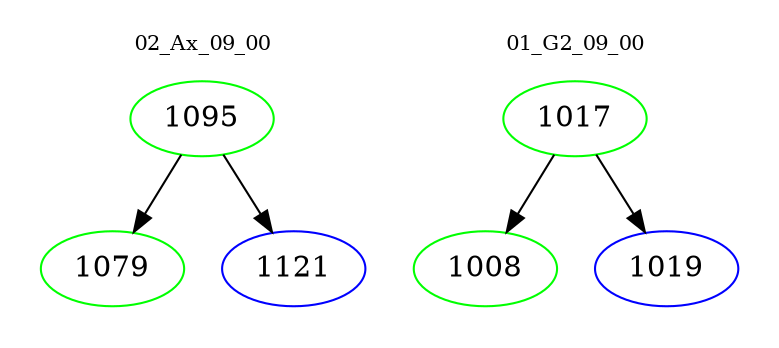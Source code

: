 digraph{
subgraph cluster_0 {
color = white
label = "02_Ax_09_00";
fontsize=10;
T0_1095 [label="1095", color="green"]
T0_1095 -> T0_1079 [color="black"]
T0_1079 [label="1079", color="green"]
T0_1095 -> T0_1121 [color="black"]
T0_1121 [label="1121", color="blue"]
}
subgraph cluster_1 {
color = white
label = "01_G2_09_00";
fontsize=10;
T1_1017 [label="1017", color="green"]
T1_1017 -> T1_1008 [color="black"]
T1_1008 [label="1008", color="green"]
T1_1017 -> T1_1019 [color="black"]
T1_1019 [label="1019", color="blue"]
}
}
